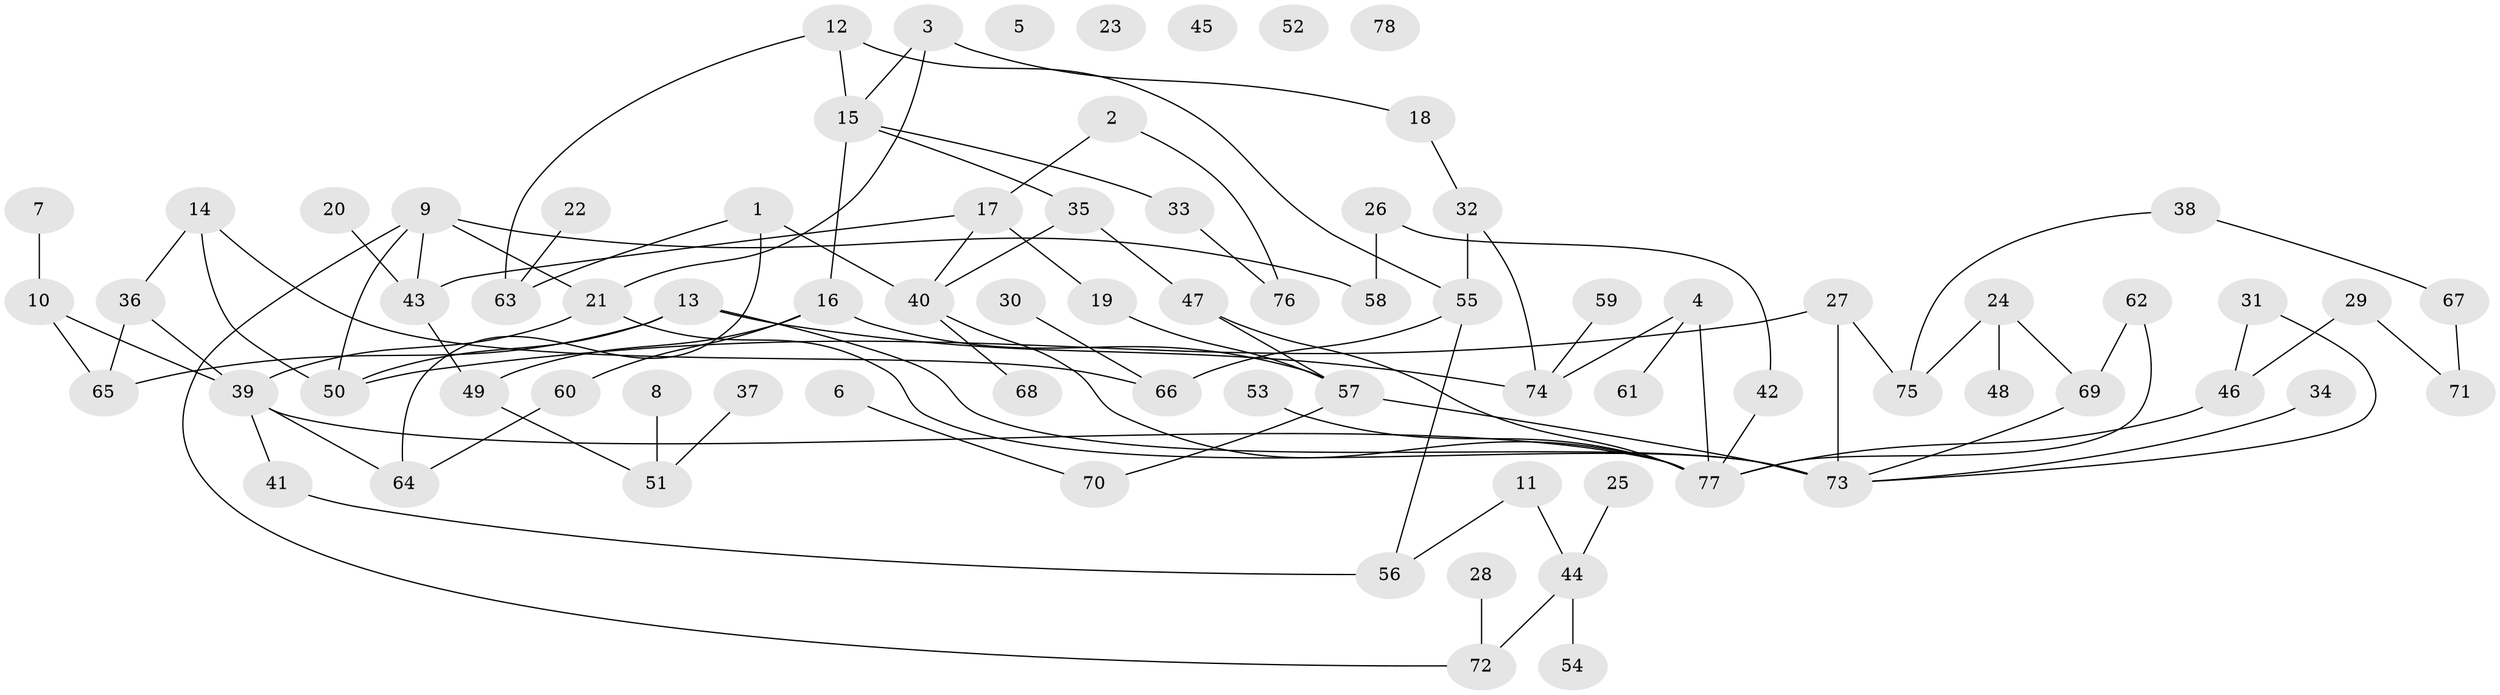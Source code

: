 // Generated by graph-tools (version 1.1) at 2025/13/03/09/25 04:13:06]
// undirected, 78 vertices, 99 edges
graph export_dot {
graph [start="1"]
  node [color=gray90,style=filled];
  1;
  2;
  3;
  4;
  5;
  6;
  7;
  8;
  9;
  10;
  11;
  12;
  13;
  14;
  15;
  16;
  17;
  18;
  19;
  20;
  21;
  22;
  23;
  24;
  25;
  26;
  27;
  28;
  29;
  30;
  31;
  32;
  33;
  34;
  35;
  36;
  37;
  38;
  39;
  40;
  41;
  42;
  43;
  44;
  45;
  46;
  47;
  48;
  49;
  50;
  51;
  52;
  53;
  54;
  55;
  56;
  57;
  58;
  59;
  60;
  61;
  62;
  63;
  64;
  65;
  66;
  67;
  68;
  69;
  70;
  71;
  72;
  73;
  74;
  75;
  76;
  77;
  78;
  1 -- 40;
  1 -- 63;
  1 -- 64;
  2 -- 17;
  2 -- 76;
  3 -- 15;
  3 -- 18;
  3 -- 21;
  4 -- 61;
  4 -- 74;
  4 -- 77;
  6 -- 70;
  7 -- 10;
  8 -- 51;
  9 -- 21;
  9 -- 43;
  9 -- 50;
  9 -- 58;
  9 -- 72;
  10 -- 39;
  10 -- 65;
  11 -- 44;
  11 -- 56;
  12 -- 15;
  12 -- 55;
  12 -- 63;
  13 -- 50;
  13 -- 65;
  13 -- 73;
  13 -- 74;
  14 -- 36;
  14 -- 50;
  14 -- 66;
  15 -- 16;
  15 -- 33;
  15 -- 35;
  16 -- 49;
  16 -- 57;
  16 -- 60;
  17 -- 19;
  17 -- 40;
  17 -- 43;
  18 -- 32;
  19 -- 57;
  20 -- 43;
  21 -- 39;
  21 -- 73;
  22 -- 63;
  24 -- 48;
  24 -- 69;
  24 -- 75;
  25 -- 44;
  26 -- 42;
  26 -- 58;
  27 -- 50;
  27 -- 73;
  27 -- 75;
  28 -- 72;
  29 -- 46;
  29 -- 71;
  30 -- 66;
  31 -- 46;
  31 -- 73;
  32 -- 55;
  32 -- 74;
  33 -- 76;
  34 -- 73;
  35 -- 40;
  35 -- 47;
  36 -- 39;
  36 -- 65;
  37 -- 51;
  38 -- 67;
  38 -- 75;
  39 -- 41;
  39 -- 64;
  39 -- 77;
  40 -- 68;
  40 -- 77;
  41 -- 56;
  42 -- 77;
  43 -- 49;
  44 -- 54;
  44 -- 72;
  46 -- 77;
  47 -- 57;
  47 -- 77;
  49 -- 51;
  53 -- 77;
  55 -- 56;
  55 -- 66;
  57 -- 70;
  57 -- 73;
  59 -- 74;
  60 -- 64;
  62 -- 69;
  62 -- 77;
  67 -- 71;
  69 -- 73;
}
